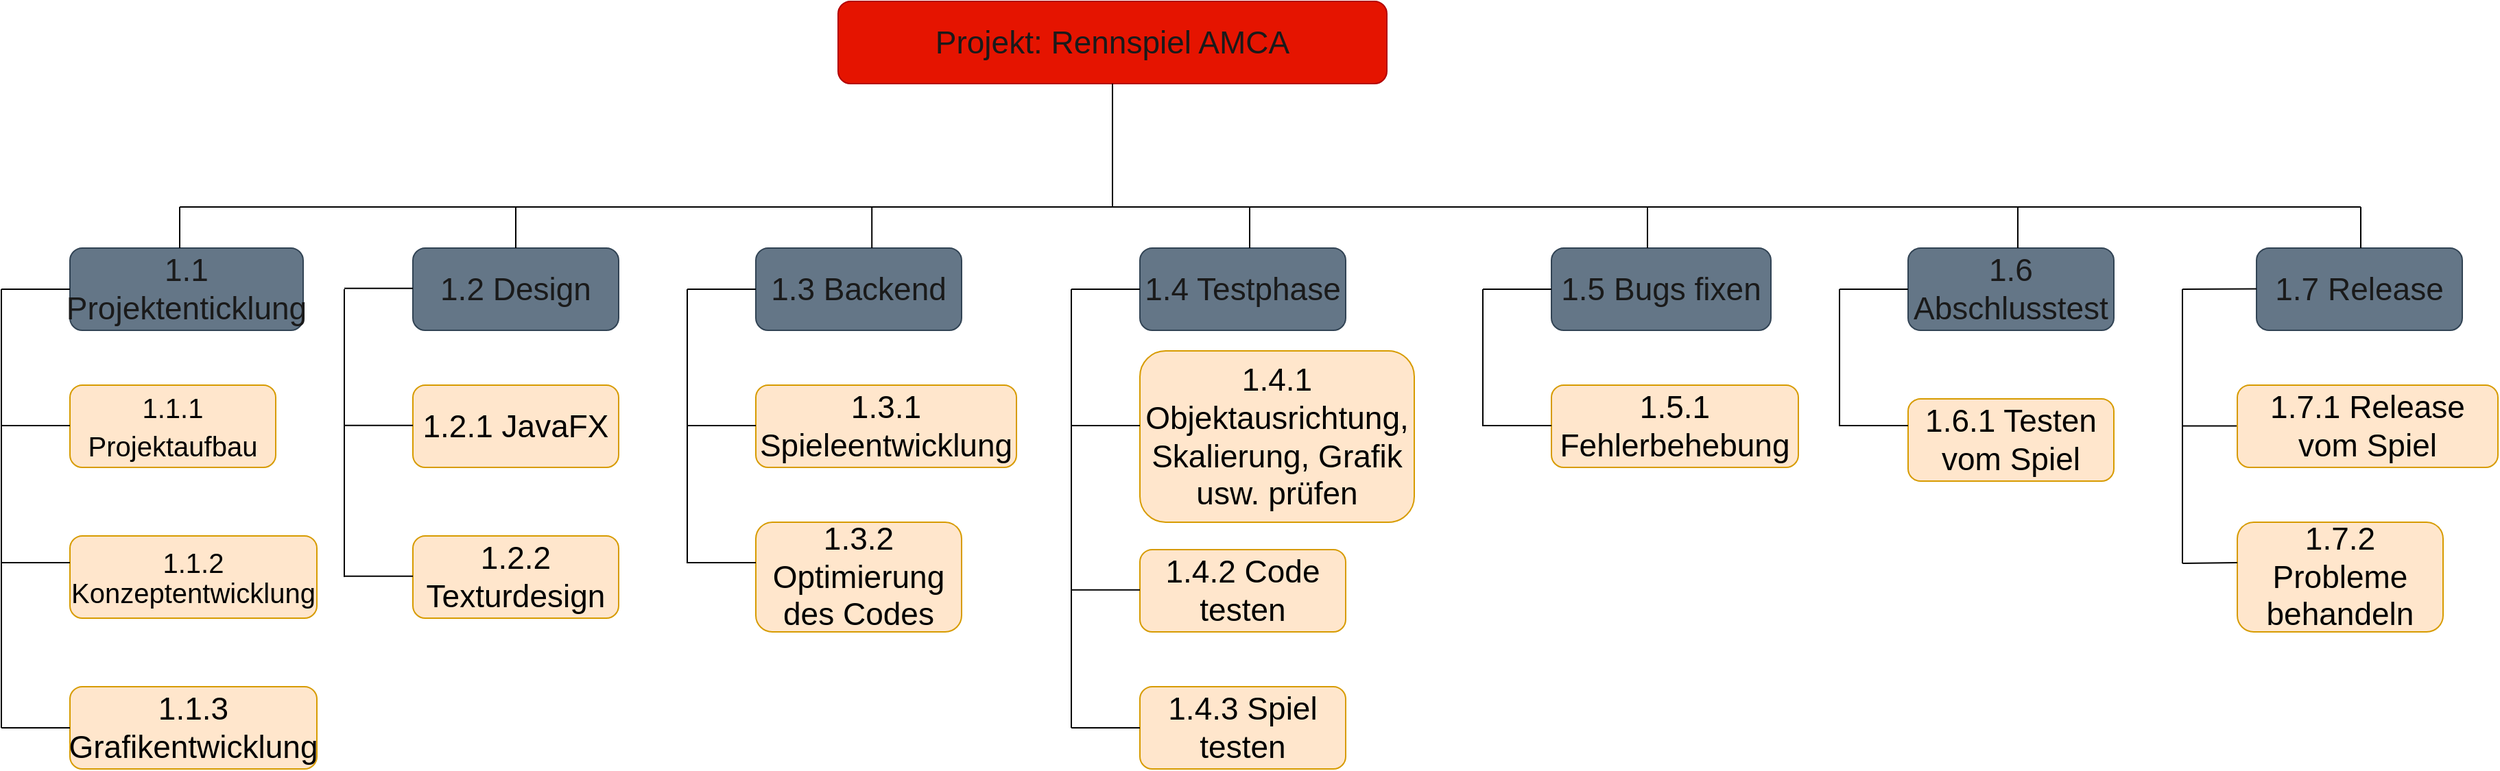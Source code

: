 <mxfile version="21.0.8" type="device"><diagram name="Seite-1" id="XodWmTj3vw5t1_tUf4Dm"><mxGraphModel dx="1434" dy="788" grid="1" gridSize="10" guides="1" tooltips="1" connect="1" arrows="1" fold="1" page="1" pageScale="1" pageWidth="827" pageHeight="1169" math="0" shadow="0"><root><mxCell id="0"/><mxCell id="1" parent="0"/><mxCell id="Yz9fWeIUyJnx3eW-jJn3-1" value="&lt;span style=&quot;font-size: 23px;&quot;&gt;&lt;font color=&quot;#1a1a1a&quot;&gt;Projekt: Rennspiel AMCA&lt;/font&gt;&lt;/span&gt;" style="rounded=1;whiteSpace=wrap;html=1;fillColor=#e51400;fontColor=#ffffff;strokeColor=#B20000;" parent="1" vertex="1"><mxGeometry x="620" y="10" width="400" height="60" as="geometry"/></mxCell><mxCell id="Yz9fWeIUyJnx3eW-jJn3-2" value="" style="endArrow=none;html=1;rounded=0;fontFamily=Helvetica;fontSize=23;entryX=0.5;entryY=1;entryDx=0;entryDy=0;" parent="1" target="Yz9fWeIUyJnx3eW-jJn3-1" edge="1"><mxGeometry width="50" height="50" relative="1" as="geometry"><mxPoint x="820" y="160" as="sourcePoint"/><mxPoint x="460" y="200" as="targetPoint"/></mxGeometry></mxCell><mxCell id="Yz9fWeIUyJnx3eW-jJn3-3" value="" style="endArrow=none;html=1;rounded=0;fontFamily=Helvetica;fontSize=23;" parent="1" edge="1"><mxGeometry width="50" height="50" relative="1" as="geometry"><mxPoint x="140" y="160" as="sourcePoint"/><mxPoint x="1730" y="160" as="targetPoint"/></mxGeometry></mxCell><mxCell id="Yz9fWeIUyJnx3eW-jJn3-4" value="&lt;font color=&quot;#1a1a1a&quot;&gt;1.1 Projektenticklung&lt;/font&gt;" style="rounded=1;whiteSpace=wrap;html=1;fontFamily=Helvetica;fontSize=23;fillColor=#647687;fontColor=#ffffff;strokeColor=#314354;" parent="1" vertex="1"><mxGeometry x="60" y="190" width="170" height="60" as="geometry"/></mxCell><mxCell id="Yz9fWeIUyJnx3eW-jJn3-5" value="&lt;font color=&quot;#1a1a1a&quot;&gt;1.2 Design&lt;/font&gt;" style="rounded=1;whiteSpace=wrap;html=1;fontFamily=Helvetica;fontSize=23;fillColor=#647687;fontColor=#ffffff;strokeColor=#314354;" parent="1" vertex="1"><mxGeometry x="310" y="190" width="150" height="60" as="geometry"/></mxCell><mxCell id="Yz9fWeIUyJnx3eW-jJn3-6" value="&lt;font color=&quot;#1a1a1a&quot;&gt;1.3 Backend&lt;/font&gt;" style="rounded=1;whiteSpace=wrap;html=1;fontFamily=Helvetica;fontSize=23;fillColor=#647687;fontColor=#ffffff;strokeColor=#314354;" parent="1" vertex="1"><mxGeometry x="560" y="190" width="150" height="60" as="geometry"/></mxCell><mxCell id="Yz9fWeIUyJnx3eW-jJn3-7" value="&lt;font color=&quot;#1a1a1a&quot;&gt;1.4 Testphase&lt;/font&gt;" style="rounded=1;whiteSpace=wrap;html=1;fontFamily=Helvetica;fontSize=23;fillColor=#647687;fontColor=#ffffff;strokeColor=#314354;" parent="1" vertex="1"><mxGeometry x="840" y="190" width="150" height="60" as="geometry"/></mxCell><mxCell id="Yz9fWeIUyJnx3eW-jJn3-8" value="&lt;font color=&quot;#1a1a1a&quot;&gt;1.5 Bugs fixen&lt;/font&gt;" style="rounded=1;whiteSpace=wrap;html=1;fontFamily=Helvetica;fontSize=23;fillColor=#647687;fontColor=#ffffff;strokeColor=#314354;" parent="1" vertex="1"><mxGeometry x="1140" y="190" width="160" height="60" as="geometry"/></mxCell><mxCell id="Yz9fWeIUyJnx3eW-jJn3-9" value="&lt;font color=&quot;#1a1a1a&quot;&gt;1.6 Abschlusstest&lt;/font&gt;" style="rounded=1;whiteSpace=wrap;html=1;fontFamily=Helvetica;fontSize=23;fillColor=#647687;fontColor=#ffffff;strokeColor=#314354;" parent="1" vertex="1"><mxGeometry x="1400" y="190" width="150" height="60" as="geometry"/></mxCell><mxCell id="Yz9fWeIUyJnx3eW-jJn3-10" value="&lt;font style=&quot;font-size: 20px;&quot;&gt;1.1.1 Projektaufbau&lt;/font&gt;" style="rounded=1;whiteSpace=wrap;html=1;fontFamily=Helvetica;fontSize=23;fillColor=#ffe6cc;strokeColor=#d79b00;" parent="1" vertex="1"><mxGeometry x="60" y="290" width="150" height="60" as="geometry"/></mxCell><mxCell id="Yz9fWeIUyJnx3eW-jJn3-11" value="&lt;p style=&quot;line-height: 90%;&quot;&gt;&lt;font style=&quot;font-size: 20px;&quot;&gt;1.1.2 Konzeptentwicklung&lt;/font&gt;&lt;/p&gt;" style="rounded=1;whiteSpace=wrap;html=1;fontFamily=Helvetica;fontSize=23;align=center;fillColor=#ffe6cc;strokeColor=#d79b00;" parent="1" vertex="1"><mxGeometry x="60" y="400" width="180" height="60" as="geometry"/></mxCell><mxCell id="Yz9fWeIUyJnx3eW-jJn3-13" value="1.1.3 Grafikentwicklung" style="rounded=1;whiteSpace=wrap;html=1;fontFamily=Helvetica;fontSize=23;fillColor=#ffe6cc;strokeColor=#d79b00;" parent="1" vertex="1"><mxGeometry x="60" y="510" width="180" height="60" as="geometry"/></mxCell><mxCell id="Yz9fWeIUyJnx3eW-jJn3-15" value="1.2.1 JavaFX" style="rounded=1;whiteSpace=wrap;html=1;fontFamily=Helvetica;fontSize=23;fillColor=#ffe6cc;strokeColor=#d79b00;" parent="1" vertex="1"><mxGeometry x="310" y="290" width="150" height="60" as="geometry"/></mxCell><mxCell id="Yz9fWeIUyJnx3eW-jJn3-16" value="1.2.2 Texturdesign" style="rounded=1;whiteSpace=wrap;html=1;fontFamily=Helvetica;fontSize=23;fillColor=#ffe6cc;strokeColor=#d79b00;" parent="1" vertex="1"><mxGeometry x="310" y="400" width="150" height="60" as="geometry"/></mxCell><mxCell id="Yz9fWeIUyJnx3eW-jJn3-18" value="1.3.1 Spieleentwicklung" style="rounded=1;whiteSpace=wrap;html=1;fontFamily=Helvetica;fontSize=23;fillColor=#ffe6cc;strokeColor=#d79b00;" parent="1" vertex="1"><mxGeometry x="560" y="290" width="190" height="60" as="geometry"/></mxCell><mxCell id="Yz9fWeIUyJnx3eW-jJn3-19" value="1.3.2 Optimierung des Codes" style="rounded=1;whiteSpace=wrap;html=1;fontFamily=Helvetica;fontSize=23;fillColor=#ffe6cc;strokeColor=#d79b00;" parent="1" vertex="1"><mxGeometry x="560" y="390" width="150" height="80" as="geometry"/></mxCell><mxCell id="Yz9fWeIUyJnx3eW-jJn3-21" value="1.4.1 Objektausrichtung, Skalierung, Grafik usw. prüfen" style="rounded=1;whiteSpace=wrap;html=1;fontFamily=Helvetica;fontSize=23;fillColor=#ffe6cc;strokeColor=#d79b00;" parent="1" vertex="1"><mxGeometry x="840" y="265" width="200" height="125" as="geometry"/></mxCell><mxCell id="Yz9fWeIUyJnx3eW-jJn3-22" value="1.4.2 Code testen" style="rounded=1;whiteSpace=wrap;html=1;fontFamily=Helvetica;fontSize=23;fillColor=#ffe6cc;strokeColor=#d79b00;" parent="1" vertex="1"><mxGeometry x="840" y="410" width="150" height="60" as="geometry"/></mxCell><mxCell id="Yz9fWeIUyJnx3eW-jJn3-23" value="1.4.3 Spiel testen" style="rounded=1;whiteSpace=wrap;html=1;fontFamily=Helvetica;fontSize=23;fillColor=#ffe6cc;strokeColor=#d79b00;" parent="1" vertex="1"><mxGeometry x="840" y="510" width="150" height="60" as="geometry"/></mxCell><mxCell id="Yz9fWeIUyJnx3eW-jJn3-24" value="1.5.1 Fehlerbehebung" style="rounded=1;whiteSpace=wrap;html=1;fontFamily=Helvetica;fontSize=23;fillColor=#ffe6cc;strokeColor=#d79b00;" parent="1" vertex="1"><mxGeometry x="1140" y="290" width="180" height="60" as="geometry"/></mxCell><mxCell id="Yz9fWeIUyJnx3eW-jJn3-27" value="1.6.1 Testen vom Spiel" style="rounded=1;whiteSpace=wrap;html=1;fontFamily=Helvetica;fontSize=23;fillColor=#ffe6cc;strokeColor=#d79b00;" parent="1" vertex="1"><mxGeometry x="1400" y="300" width="150" height="60" as="geometry"/></mxCell><mxCell id="Yz9fWeIUyJnx3eW-jJn3-30" value="" style="endArrow=none;html=1;rounded=0;fontFamily=Helvetica;fontSize=23;" parent="1" edge="1"><mxGeometry width="50" height="50" relative="1" as="geometry"><mxPoint x="140" y="160" as="sourcePoint"/><mxPoint x="140" y="190" as="targetPoint"/></mxGeometry></mxCell><mxCell id="Yz9fWeIUyJnx3eW-jJn3-32" value="" style="endArrow=none;html=1;rounded=0;fontFamily=Helvetica;fontSize=23;entryX=0.5;entryY=0;entryDx=0;entryDy=0;" parent="1" target="Yz9fWeIUyJnx3eW-jJn3-5" edge="1"><mxGeometry width="50" height="50" relative="1" as="geometry"><mxPoint x="385" y="160" as="sourcePoint"/><mxPoint x="160" y="210" as="targetPoint"/></mxGeometry></mxCell><mxCell id="Yz9fWeIUyJnx3eW-jJn3-33" value="" style="endArrow=none;html=1;rounded=0;fontFamily=Helvetica;fontSize=23;" parent="1" edge="1"><mxGeometry width="50" height="50" relative="1" as="geometry"><mxPoint x="644.6" y="160" as="sourcePoint"/><mxPoint x="644.6" y="190" as="targetPoint"/></mxGeometry></mxCell><mxCell id="Yz9fWeIUyJnx3eW-jJn3-34" value="" style="endArrow=none;html=1;rounded=0;fontFamily=Helvetica;fontSize=23;" parent="1" edge="1"><mxGeometry width="50" height="50" relative="1" as="geometry"><mxPoint x="920" y="160" as="sourcePoint"/><mxPoint x="920" y="190" as="targetPoint"/></mxGeometry></mxCell><mxCell id="Yz9fWeIUyJnx3eW-jJn3-35" value="" style="endArrow=none;html=1;rounded=0;fontFamily=Helvetica;fontSize=23;" parent="1" edge="1"><mxGeometry width="50" height="50" relative="1" as="geometry"><mxPoint x="1210" y="160" as="sourcePoint"/><mxPoint x="1210" y="190" as="targetPoint"/></mxGeometry></mxCell><mxCell id="Yz9fWeIUyJnx3eW-jJn3-36" value="" style="endArrow=none;html=1;rounded=0;fontFamily=Helvetica;fontSize=23;" parent="1" edge="1"><mxGeometry width="50" height="50" relative="1" as="geometry"><mxPoint x="1480" y="160" as="sourcePoint"/><mxPoint x="1480" y="190" as="targetPoint"/></mxGeometry></mxCell><mxCell id="Yz9fWeIUyJnx3eW-jJn3-37" value="" style="endArrow=none;html=1;rounded=0;fontFamily=Helvetica;fontSize=23;exitX=0;exitY=0.5;exitDx=0;exitDy=0;" parent="1" source="Yz9fWeIUyJnx3eW-jJn3-4" edge="1"><mxGeometry width="50" height="50" relative="1" as="geometry"><mxPoint x="780" y="480" as="sourcePoint"/><mxPoint x="10" y="220" as="targetPoint"/></mxGeometry></mxCell><mxCell id="Yz9fWeIUyJnx3eW-jJn3-38" value="" style="endArrow=none;html=1;rounded=0;fontFamily=Helvetica;fontSize=23;" parent="1" edge="1"><mxGeometry width="50" height="50" relative="1" as="geometry"><mxPoint x="10" y="220" as="sourcePoint"/><mxPoint x="10" y="540" as="targetPoint"/></mxGeometry></mxCell><mxCell id="Yz9fWeIUyJnx3eW-jJn3-39" value="" style="endArrow=none;html=1;rounded=0;fontFamily=Helvetica;fontSize=23;entryX=0;entryY=0.5;entryDx=0;entryDy=0;" parent="1" target="Yz9fWeIUyJnx3eW-jJn3-13" edge="1"><mxGeometry width="50" height="50" relative="1" as="geometry"><mxPoint x="10" y="540" as="sourcePoint"/><mxPoint x="-80" y="430" as="targetPoint"/></mxGeometry></mxCell><mxCell id="Yz9fWeIUyJnx3eW-jJn3-40" value="" style="endArrow=none;html=1;rounded=0;fontFamily=Helvetica;fontSize=23;exitX=0;exitY=0.5;exitDx=0;exitDy=0;" parent="1" edge="1"><mxGeometry width="50" height="50" relative="1" as="geometry"><mxPoint x="60" y="319.47" as="sourcePoint"/><mxPoint x="10" y="319.47" as="targetPoint"/></mxGeometry></mxCell><mxCell id="Yz9fWeIUyJnx3eW-jJn3-41" value="" style="endArrow=none;html=1;rounded=0;fontFamily=Helvetica;fontSize=23;exitX=0;exitY=0.5;exitDx=0;exitDy=0;" parent="1" edge="1"><mxGeometry width="50" height="50" relative="1" as="geometry"><mxPoint x="60" y="419.47" as="sourcePoint"/><mxPoint x="10" y="419.47" as="targetPoint"/></mxGeometry></mxCell><mxCell id="Yz9fWeIUyJnx3eW-jJn3-48" value="" style="endArrow=none;html=1;rounded=0;fontFamily=Helvetica;fontSize=23;exitX=0;exitY=0.5;exitDx=0;exitDy=0;" parent="1" edge="1"><mxGeometry width="50" height="50" relative="1" as="geometry"><mxPoint x="310" y="219.38" as="sourcePoint"/><mxPoint x="260" y="219.38" as="targetPoint"/></mxGeometry></mxCell><mxCell id="Yz9fWeIUyJnx3eW-jJn3-49" value="" style="endArrow=none;html=1;rounded=0;fontFamily=Helvetica;fontSize=23;" parent="1" edge="1"><mxGeometry width="50" height="50" relative="1" as="geometry"><mxPoint x="260" y="220" as="sourcePoint"/><mxPoint x="260" y="430" as="targetPoint"/></mxGeometry></mxCell><mxCell id="Yz9fWeIUyJnx3eW-jJn3-51" value="" style="endArrow=none;html=1;rounded=0;fontFamily=Helvetica;fontSize=23;exitX=0;exitY=0.5;exitDx=0;exitDy=0;" parent="1" edge="1"><mxGeometry width="50" height="50" relative="1" as="geometry"><mxPoint x="310" y="319.37" as="sourcePoint"/><mxPoint x="260" y="319.37" as="targetPoint"/></mxGeometry></mxCell><mxCell id="Yz9fWeIUyJnx3eW-jJn3-52" value="" style="endArrow=none;html=1;rounded=0;fontFamily=Helvetica;fontSize=23;exitX=0;exitY=0.5;exitDx=0;exitDy=0;" parent="1" edge="1"><mxGeometry width="50" height="50" relative="1" as="geometry"><mxPoint x="310" y="429.37" as="sourcePoint"/><mxPoint x="260" y="429.37" as="targetPoint"/></mxGeometry></mxCell><mxCell id="Yz9fWeIUyJnx3eW-jJn3-58" value="" style="endArrow=none;html=1;rounded=0;fontFamily=Helvetica;fontSize=23;exitX=0;exitY=0.5;exitDx=0;exitDy=0;" parent="1" edge="1"><mxGeometry width="50" height="50" relative="1" as="geometry"><mxPoint x="560" y="220" as="sourcePoint"/><mxPoint x="510" y="220" as="targetPoint"/></mxGeometry></mxCell><mxCell id="Yz9fWeIUyJnx3eW-jJn3-59" value="" style="endArrow=none;html=1;rounded=0;fontFamily=Helvetica;fontSize=23;" parent="1" edge="1"><mxGeometry width="50" height="50" relative="1" as="geometry"><mxPoint x="510" y="220" as="sourcePoint"/><mxPoint x="510" y="420" as="targetPoint"/></mxGeometry></mxCell><mxCell id="Yz9fWeIUyJnx3eW-jJn3-61" value="" style="endArrow=none;html=1;rounded=0;fontFamily=Helvetica;fontSize=23;exitX=0;exitY=0.5;exitDx=0;exitDy=0;" parent="1" edge="1"><mxGeometry width="50" height="50" relative="1" as="geometry"><mxPoint x="560" y="319.47" as="sourcePoint"/><mxPoint x="510" y="319.47" as="targetPoint"/></mxGeometry></mxCell><mxCell id="Yz9fWeIUyJnx3eW-jJn3-62" value="" style="endArrow=none;html=1;rounded=0;fontFamily=Helvetica;fontSize=23;exitX=0;exitY=0.5;exitDx=0;exitDy=0;" parent="1" edge="1"><mxGeometry width="50" height="50" relative="1" as="geometry"><mxPoint x="560" y="419.47" as="sourcePoint"/><mxPoint x="510" y="419.47" as="targetPoint"/></mxGeometry></mxCell><mxCell id="Yz9fWeIUyJnx3eW-jJn3-73" value="" style="endArrow=none;html=1;rounded=0;fontFamily=Helvetica;fontSize=23;exitX=0;exitY=0.5;exitDx=0;exitDy=0;" parent="1" edge="1"><mxGeometry width="50" height="50" relative="1" as="geometry"><mxPoint x="840" y="220" as="sourcePoint"/><mxPoint x="790" y="220" as="targetPoint"/></mxGeometry></mxCell><mxCell id="Yz9fWeIUyJnx3eW-jJn3-74" value="" style="endArrow=none;html=1;rounded=0;fontFamily=Helvetica;fontSize=23;" parent="1" edge="1"><mxGeometry width="50" height="50" relative="1" as="geometry"><mxPoint x="790" y="220" as="sourcePoint"/><mxPoint x="790" y="540" as="targetPoint"/></mxGeometry></mxCell><mxCell id="Yz9fWeIUyJnx3eW-jJn3-75" value="" style="endArrow=none;html=1;rounded=0;fontFamily=Helvetica;fontSize=23;entryX=0;entryY=0.5;entryDx=0;entryDy=0;" parent="1" edge="1"><mxGeometry width="50" height="50" relative="1" as="geometry"><mxPoint x="790" y="540" as="sourcePoint"/><mxPoint x="840" y="540" as="targetPoint"/></mxGeometry></mxCell><mxCell id="Yz9fWeIUyJnx3eW-jJn3-76" value="" style="endArrow=none;html=1;rounded=0;fontFamily=Helvetica;fontSize=23;exitX=0;exitY=0.5;exitDx=0;exitDy=0;" parent="1" edge="1"><mxGeometry width="50" height="50" relative="1" as="geometry"><mxPoint x="840" y="319.47" as="sourcePoint"/><mxPoint x="790" y="319.47" as="targetPoint"/></mxGeometry></mxCell><mxCell id="Yz9fWeIUyJnx3eW-jJn3-77" value="" style="endArrow=none;html=1;rounded=0;fontFamily=Helvetica;fontSize=23;exitX=0;exitY=0.5;exitDx=0;exitDy=0;" parent="1" edge="1"><mxGeometry width="50" height="50" relative="1" as="geometry"><mxPoint x="840" y="439.41" as="sourcePoint"/><mxPoint x="790" y="439.41" as="targetPoint"/></mxGeometry></mxCell><mxCell id="Yz9fWeIUyJnx3eW-jJn3-78" value="" style="endArrow=none;html=1;rounded=0;fontFamily=Helvetica;fontSize=23;exitX=0;exitY=0.5;exitDx=0;exitDy=0;" parent="1" edge="1"><mxGeometry width="50" height="50" relative="1" as="geometry"><mxPoint x="1140" y="220" as="sourcePoint"/><mxPoint x="1090" y="220" as="targetPoint"/></mxGeometry></mxCell><mxCell id="Yz9fWeIUyJnx3eW-jJn3-79" value="" style="endArrow=none;html=1;rounded=0;fontFamily=Helvetica;fontSize=23;" parent="1" edge="1"><mxGeometry width="50" height="50" relative="1" as="geometry"><mxPoint x="1090" y="220" as="sourcePoint"/><mxPoint x="1090" y="320" as="targetPoint"/></mxGeometry></mxCell><mxCell id="Yz9fWeIUyJnx3eW-jJn3-81" value="" style="endArrow=none;html=1;rounded=0;fontFamily=Helvetica;fontSize=23;exitX=0;exitY=0.5;exitDx=0;exitDy=0;" parent="1" edge="1"><mxGeometry width="50" height="50" relative="1" as="geometry"><mxPoint x="1140" y="319.47" as="sourcePoint"/><mxPoint x="1090" y="319.47" as="targetPoint"/></mxGeometry></mxCell><mxCell id="Yz9fWeIUyJnx3eW-jJn3-83" value="" style="endArrow=none;html=1;rounded=0;fontFamily=Helvetica;fontSize=23;exitX=0;exitY=0.5;exitDx=0;exitDy=0;" parent="1" edge="1"><mxGeometry width="50" height="50" relative="1" as="geometry"><mxPoint x="1400" y="220" as="sourcePoint"/><mxPoint x="1350" y="220" as="targetPoint"/></mxGeometry></mxCell><mxCell id="Yz9fWeIUyJnx3eW-jJn3-84" value="" style="endArrow=none;html=1;rounded=0;fontFamily=Helvetica;fontSize=23;" parent="1" edge="1"><mxGeometry width="50" height="50" relative="1" as="geometry"><mxPoint x="1350" y="220" as="sourcePoint"/><mxPoint x="1350" y="320" as="targetPoint"/></mxGeometry></mxCell><mxCell id="Yz9fWeIUyJnx3eW-jJn3-86" value="" style="endArrow=none;html=1;rounded=0;fontFamily=Helvetica;fontSize=23;exitX=0;exitY=0.5;exitDx=0;exitDy=0;" parent="1" edge="1"><mxGeometry width="50" height="50" relative="1" as="geometry"><mxPoint x="1400" y="319.47" as="sourcePoint"/><mxPoint x="1350" y="319.47" as="targetPoint"/></mxGeometry></mxCell><mxCell id="cSTOBUPqu1SZetqFlYUh-9" value="&lt;font color=&quot;#1a1a1a&quot;&gt;1.7 Release&lt;/font&gt;" style="rounded=1;whiteSpace=wrap;html=1;fontFamily=Helvetica;fontSize=23;fillColor=#647687;fontColor=#ffffff;strokeColor=#314354;" parent="1" vertex="1"><mxGeometry x="1654" y="190" width="150" height="60" as="geometry"/></mxCell><mxCell id="cSTOBUPqu1SZetqFlYUh-10" value="1.7.2 Probleme behandeln" style="rounded=1;whiteSpace=wrap;html=1;fontFamily=Helvetica;fontSize=23;fillColor=#ffe6cc;strokeColor=#d79b00;" parent="1" vertex="1"><mxGeometry x="1640" y="390" width="150" height="80" as="geometry"/></mxCell><mxCell id="cSTOBUPqu1SZetqFlYUh-11" value="" style="endArrow=none;html=1;rounded=0;fontFamily=Helvetica;fontSize=23;" parent="1" edge="1"><mxGeometry width="50" height="50" relative="1" as="geometry"><mxPoint x="1730" y="160" as="sourcePoint"/><mxPoint x="1730" y="190" as="targetPoint"/></mxGeometry></mxCell><mxCell id="cSTOBUPqu1SZetqFlYUh-12" value="" style="endArrow=none;html=1;rounded=0;fontFamily=Helvetica;fontSize=23;exitX=0;exitY=0.5;exitDx=0;exitDy=0;" parent="1" edge="1"><mxGeometry width="50" height="50" relative="1" as="geometry"><mxPoint x="1654" y="219.76" as="sourcePoint"/><mxPoint x="1600" y="220" as="targetPoint"/></mxGeometry></mxCell><mxCell id="cSTOBUPqu1SZetqFlYUh-13" value="" style="endArrow=none;html=1;rounded=0;fontFamily=Helvetica;fontSize=23;" parent="1" edge="1"><mxGeometry width="50" height="50" relative="1" as="geometry"><mxPoint x="1600" y="220" as="sourcePoint"/><mxPoint x="1600" y="420" as="targetPoint"/></mxGeometry></mxCell><mxCell id="cSTOBUPqu1SZetqFlYUh-14" value="" style="endArrow=none;html=1;rounded=0;fontFamily=Helvetica;fontSize=23;exitX=0;exitY=0.5;exitDx=0;exitDy=0;" parent="1" edge="1"><mxGeometry width="50" height="50" relative="1" as="geometry"><mxPoint x="1650" y="319.76" as="sourcePoint"/><mxPoint x="1600" y="319.76" as="targetPoint"/></mxGeometry></mxCell><mxCell id="cSTOBUPqu1SZetqFlYUh-15" value="" style="endArrow=none;html=1;rounded=0;fontFamily=Helvetica;fontSize=23;exitX=0;exitY=0.5;exitDx=0;exitDy=0;" parent="1" edge="1"><mxGeometry width="50" height="50" relative="1" as="geometry"><mxPoint x="1640" y="419.47" as="sourcePoint"/><mxPoint x="1600" y="420" as="targetPoint"/></mxGeometry></mxCell><mxCell id="cSTOBUPqu1SZetqFlYUh-23" value="1.7.1 Release vom Spiel" style="rounded=1;whiteSpace=wrap;html=1;fontFamily=Helvetica;fontSize=23;fillColor=#ffe6cc;strokeColor=#d79b00;" parent="1" vertex="1"><mxGeometry x="1640" y="290" width="190" height="60" as="geometry"/></mxCell></root></mxGraphModel></diagram></mxfile>